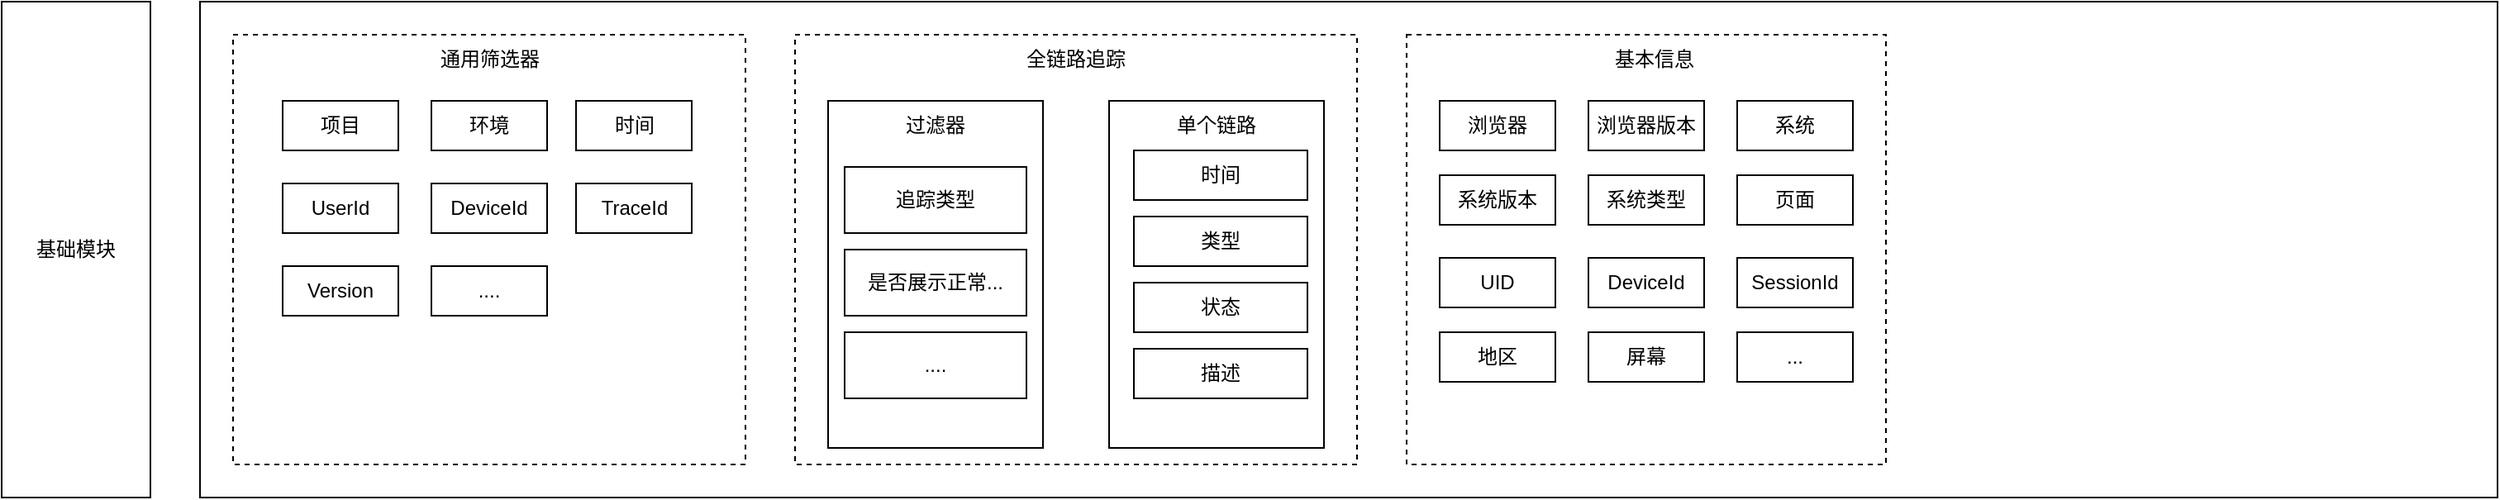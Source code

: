 <mxfile version="21.2.1" type="github">
  <diagram name="第 1 页" id="lsf1Tn1yKAUuwyzkUpje">
    <mxGraphModel dx="1987" dy="-199" grid="1" gridSize="10" guides="1" tooltips="1" connect="1" arrows="1" fold="1" page="1" pageScale="1" pageWidth="1600" pageHeight="1200" math="0" shadow="0">
      <root>
        <mxCell id="0" />
        <mxCell id="1" parent="0" />
        <mxCell id="yyzTw-pzWx6IPQzIJ-rm-1" value="基础模块" style="rounded=0;whiteSpace=wrap;html=1;" vertex="1" parent="1">
          <mxGeometry x="30" y="1940" width="90" height="300" as="geometry" />
        </mxCell>
        <mxCell id="yyzTw-pzWx6IPQzIJ-rm-2" value="" style="rounded=0;whiteSpace=wrap;html=1;" vertex="1" parent="1">
          <mxGeometry x="150" y="1940" width="1390" height="300" as="geometry" />
        </mxCell>
        <mxCell id="yyzTw-pzWx6IPQzIJ-rm-3" value="" style="rounded=0;whiteSpace=wrap;html=1;dashed=1;" vertex="1" parent="1">
          <mxGeometry x="170" y="1960" width="310" height="260" as="geometry" />
        </mxCell>
        <mxCell id="yyzTw-pzWx6IPQzIJ-rm-4" value="通用筛选器" style="text;html=1;strokeColor=none;fillColor=none;align=center;verticalAlign=middle;whiteSpace=wrap;rounded=0;" vertex="1" parent="1">
          <mxGeometry x="292.5" y="1960" width="65" height="30" as="geometry" />
        </mxCell>
        <mxCell id="yyzTw-pzWx6IPQzIJ-rm-5" value="项目" style="rounded=0;whiteSpace=wrap;html=1;" vertex="1" parent="1">
          <mxGeometry x="200" y="2000" width="70" height="30" as="geometry" />
        </mxCell>
        <mxCell id="yyzTw-pzWx6IPQzIJ-rm-6" value="环境" style="rounded=0;whiteSpace=wrap;html=1;" vertex="1" parent="1">
          <mxGeometry x="290" y="2000" width="70" height="30" as="geometry" />
        </mxCell>
        <mxCell id="yyzTw-pzWx6IPQzIJ-rm-7" value="时间" style="rounded=0;whiteSpace=wrap;html=1;" vertex="1" parent="1">
          <mxGeometry x="377.5" y="2000" width="70" height="30" as="geometry" />
        </mxCell>
        <mxCell id="yyzTw-pzWx6IPQzIJ-rm-8" value="UserId" style="rounded=0;whiteSpace=wrap;html=1;" vertex="1" parent="1">
          <mxGeometry x="200" y="2050" width="70" height="30" as="geometry" />
        </mxCell>
        <mxCell id="yyzTw-pzWx6IPQzIJ-rm-9" value="DeviceId" style="rounded=0;whiteSpace=wrap;html=1;" vertex="1" parent="1">
          <mxGeometry x="290" y="2050" width="70" height="30" as="geometry" />
        </mxCell>
        <mxCell id="yyzTw-pzWx6IPQzIJ-rm-10" value="TraceId" style="rounded=0;whiteSpace=wrap;html=1;" vertex="1" parent="1">
          <mxGeometry x="377.5" y="2050" width="70" height="30" as="geometry" />
        </mxCell>
        <mxCell id="yyzTw-pzWx6IPQzIJ-rm-12" value="Version" style="rounded=0;whiteSpace=wrap;html=1;" vertex="1" parent="1">
          <mxGeometry x="200" y="2100" width="70" height="30" as="geometry" />
        </mxCell>
        <mxCell id="yyzTw-pzWx6IPQzIJ-rm-13" value="...." style="rounded=0;whiteSpace=wrap;html=1;" vertex="1" parent="1">
          <mxGeometry x="290" y="2100" width="70" height="30" as="geometry" />
        </mxCell>
        <mxCell id="yyzTw-pzWx6IPQzIJ-rm-14" value="" style="rounded=0;whiteSpace=wrap;html=1;dashed=1;" vertex="1" parent="1">
          <mxGeometry x="510" y="1960" width="340" height="260" as="geometry" />
        </mxCell>
        <mxCell id="yyzTw-pzWx6IPQzIJ-rm-15" value="全链路追踪" style="text;html=1;strokeColor=none;fillColor=none;align=center;verticalAlign=middle;whiteSpace=wrap;rounded=0;" vertex="1" parent="1">
          <mxGeometry x="645" y="1960" width="70" height="30" as="geometry" />
        </mxCell>
        <mxCell id="yyzTw-pzWx6IPQzIJ-rm-16" value="" style="rounded=0;whiteSpace=wrap;html=1;" vertex="1" parent="1">
          <mxGeometry x="530" y="2000" width="130" height="210" as="geometry" />
        </mxCell>
        <mxCell id="yyzTw-pzWx6IPQzIJ-rm-17" value="过滤器" style="text;html=1;strokeColor=none;fillColor=none;align=center;verticalAlign=middle;whiteSpace=wrap;rounded=0;" vertex="1" parent="1">
          <mxGeometry x="565" y="2000" width="60" height="30" as="geometry" />
        </mxCell>
        <mxCell id="yyzTw-pzWx6IPQzIJ-rm-18" value="追踪类型" style="rounded=0;whiteSpace=wrap;html=1;" vertex="1" parent="1">
          <mxGeometry x="540" y="2040" width="110" height="40" as="geometry" />
        </mxCell>
        <mxCell id="yyzTw-pzWx6IPQzIJ-rm-19" value="是否展示正常..." style="rounded=0;whiteSpace=wrap;html=1;" vertex="1" parent="1">
          <mxGeometry x="540" y="2090" width="110" height="40" as="geometry" />
        </mxCell>
        <mxCell id="yyzTw-pzWx6IPQzIJ-rm-20" value="...." style="rounded=0;whiteSpace=wrap;html=1;" vertex="1" parent="1">
          <mxGeometry x="540" y="2140" width="110" height="40" as="geometry" />
        </mxCell>
        <mxCell id="yyzTw-pzWx6IPQzIJ-rm-21" value="" style="rounded=0;whiteSpace=wrap;html=1;" vertex="1" parent="1">
          <mxGeometry x="700" y="2000" width="130" height="210" as="geometry" />
        </mxCell>
        <mxCell id="yyzTw-pzWx6IPQzIJ-rm-22" value="单个链路" style="text;html=1;strokeColor=none;fillColor=none;align=center;verticalAlign=middle;whiteSpace=wrap;rounded=0;" vertex="1" parent="1">
          <mxGeometry x="735" y="2000" width="60" height="30" as="geometry" />
        </mxCell>
        <mxCell id="yyzTw-pzWx6IPQzIJ-rm-23" value="时间" style="rounded=0;whiteSpace=wrap;html=1;" vertex="1" parent="1">
          <mxGeometry x="715" y="2030" width="105" height="30" as="geometry" />
        </mxCell>
        <mxCell id="yyzTw-pzWx6IPQzIJ-rm-24" value="类型" style="rounded=0;whiteSpace=wrap;html=1;" vertex="1" parent="1">
          <mxGeometry x="715" y="2070" width="105" height="30" as="geometry" />
        </mxCell>
        <mxCell id="yyzTw-pzWx6IPQzIJ-rm-25" value="状态" style="rounded=0;whiteSpace=wrap;html=1;" vertex="1" parent="1">
          <mxGeometry x="715" y="2110" width="105" height="30" as="geometry" />
        </mxCell>
        <mxCell id="yyzTw-pzWx6IPQzIJ-rm-26" value="描述" style="rounded=0;whiteSpace=wrap;html=1;" vertex="1" parent="1">
          <mxGeometry x="715" y="2150" width="105" height="30" as="geometry" />
        </mxCell>
        <mxCell id="yyzTw-pzWx6IPQzIJ-rm-27" value="" style="rounded=0;whiteSpace=wrap;html=1;dashed=1;" vertex="1" parent="1">
          <mxGeometry x="880" y="1960" width="290" height="260" as="geometry" />
        </mxCell>
        <mxCell id="yyzTw-pzWx6IPQzIJ-rm-28" value="基本信息" style="text;html=1;strokeColor=none;fillColor=none;align=center;verticalAlign=middle;whiteSpace=wrap;rounded=0;" vertex="1" parent="1">
          <mxGeometry x="1000" y="1960" width="60" height="30" as="geometry" />
        </mxCell>
        <mxCell id="yyzTw-pzWx6IPQzIJ-rm-29" value="浏览器" style="rounded=0;whiteSpace=wrap;html=1;" vertex="1" parent="1">
          <mxGeometry x="900" y="2000" width="70" height="30" as="geometry" />
        </mxCell>
        <mxCell id="yyzTw-pzWx6IPQzIJ-rm-30" value="浏览器版本" style="rounded=0;whiteSpace=wrap;html=1;" vertex="1" parent="1">
          <mxGeometry x="990" y="2000" width="70" height="30" as="geometry" />
        </mxCell>
        <mxCell id="yyzTw-pzWx6IPQzIJ-rm-31" value="系统" style="rounded=0;whiteSpace=wrap;html=1;" vertex="1" parent="1">
          <mxGeometry x="1080" y="2000" width="70" height="30" as="geometry" />
        </mxCell>
        <mxCell id="yyzTw-pzWx6IPQzIJ-rm-32" value="系统版本" style="rounded=0;whiteSpace=wrap;html=1;" vertex="1" parent="1">
          <mxGeometry x="900" y="2045" width="70" height="30" as="geometry" />
        </mxCell>
        <mxCell id="yyzTw-pzWx6IPQzIJ-rm-33" value="系统类型" style="rounded=0;whiteSpace=wrap;html=1;" vertex="1" parent="1">
          <mxGeometry x="990" y="2045" width="70" height="30" as="geometry" />
        </mxCell>
        <mxCell id="yyzTw-pzWx6IPQzIJ-rm-34" value="页面" style="rounded=0;whiteSpace=wrap;html=1;" vertex="1" parent="1">
          <mxGeometry x="1080" y="2045" width="70" height="30" as="geometry" />
        </mxCell>
        <mxCell id="yyzTw-pzWx6IPQzIJ-rm-35" value="UID" style="rounded=0;whiteSpace=wrap;html=1;" vertex="1" parent="1">
          <mxGeometry x="900" y="2095" width="70" height="30" as="geometry" />
        </mxCell>
        <mxCell id="yyzTw-pzWx6IPQzIJ-rm-36" value="DeviceId" style="rounded=0;whiteSpace=wrap;html=1;" vertex="1" parent="1">
          <mxGeometry x="990" y="2095" width="70" height="30" as="geometry" />
        </mxCell>
        <mxCell id="yyzTw-pzWx6IPQzIJ-rm-37" value="SessionId" style="rounded=0;whiteSpace=wrap;html=1;" vertex="1" parent="1">
          <mxGeometry x="1080" y="2095" width="70" height="30" as="geometry" />
        </mxCell>
        <mxCell id="yyzTw-pzWx6IPQzIJ-rm-38" value="地区" style="rounded=0;whiteSpace=wrap;html=1;" vertex="1" parent="1">
          <mxGeometry x="900" y="2140" width="70" height="30" as="geometry" />
        </mxCell>
        <mxCell id="yyzTw-pzWx6IPQzIJ-rm-39" value="屏幕" style="rounded=0;whiteSpace=wrap;html=1;" vertex="1" parent="1">
          <mxGeometry x="990" y="2140" width="70" height="30" as="geometry" />
        </mxCell>
        <mxCell id="yyzTw-pzWx6IPQzIJ-rm-40" value="..." style="rounded=0;whiteSpace=wrap;html=1;" vertex="1" parent="1">
          <mxGeometry x="1080" y="2140" width="70" height="30" as="geometry" />
        </mxCell>
      </root>
    </mxGraphModel>
  </diagram>
</mxfile>
